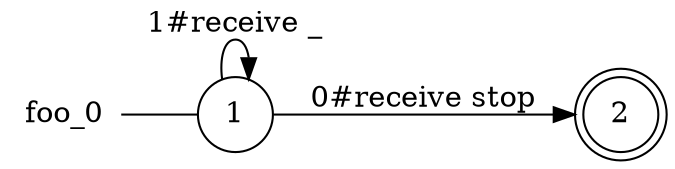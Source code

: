 digraph foo_0 {
	rankdir="LR";
	n_0 [label="foo_0", shape="plaintext"];
	n_1 [id="1", shape=circle, label="1"];
	n_0 -> n_1 [arrowhead=none];
	n_2 [id="3", shape=doublecircle, label="2"];

	n_1 -> n_1 [id="[$e|5]", label="1#receive _"];
	n_1 -> n_2 [id="[$e|1]", label="0#receive stop"];
}
